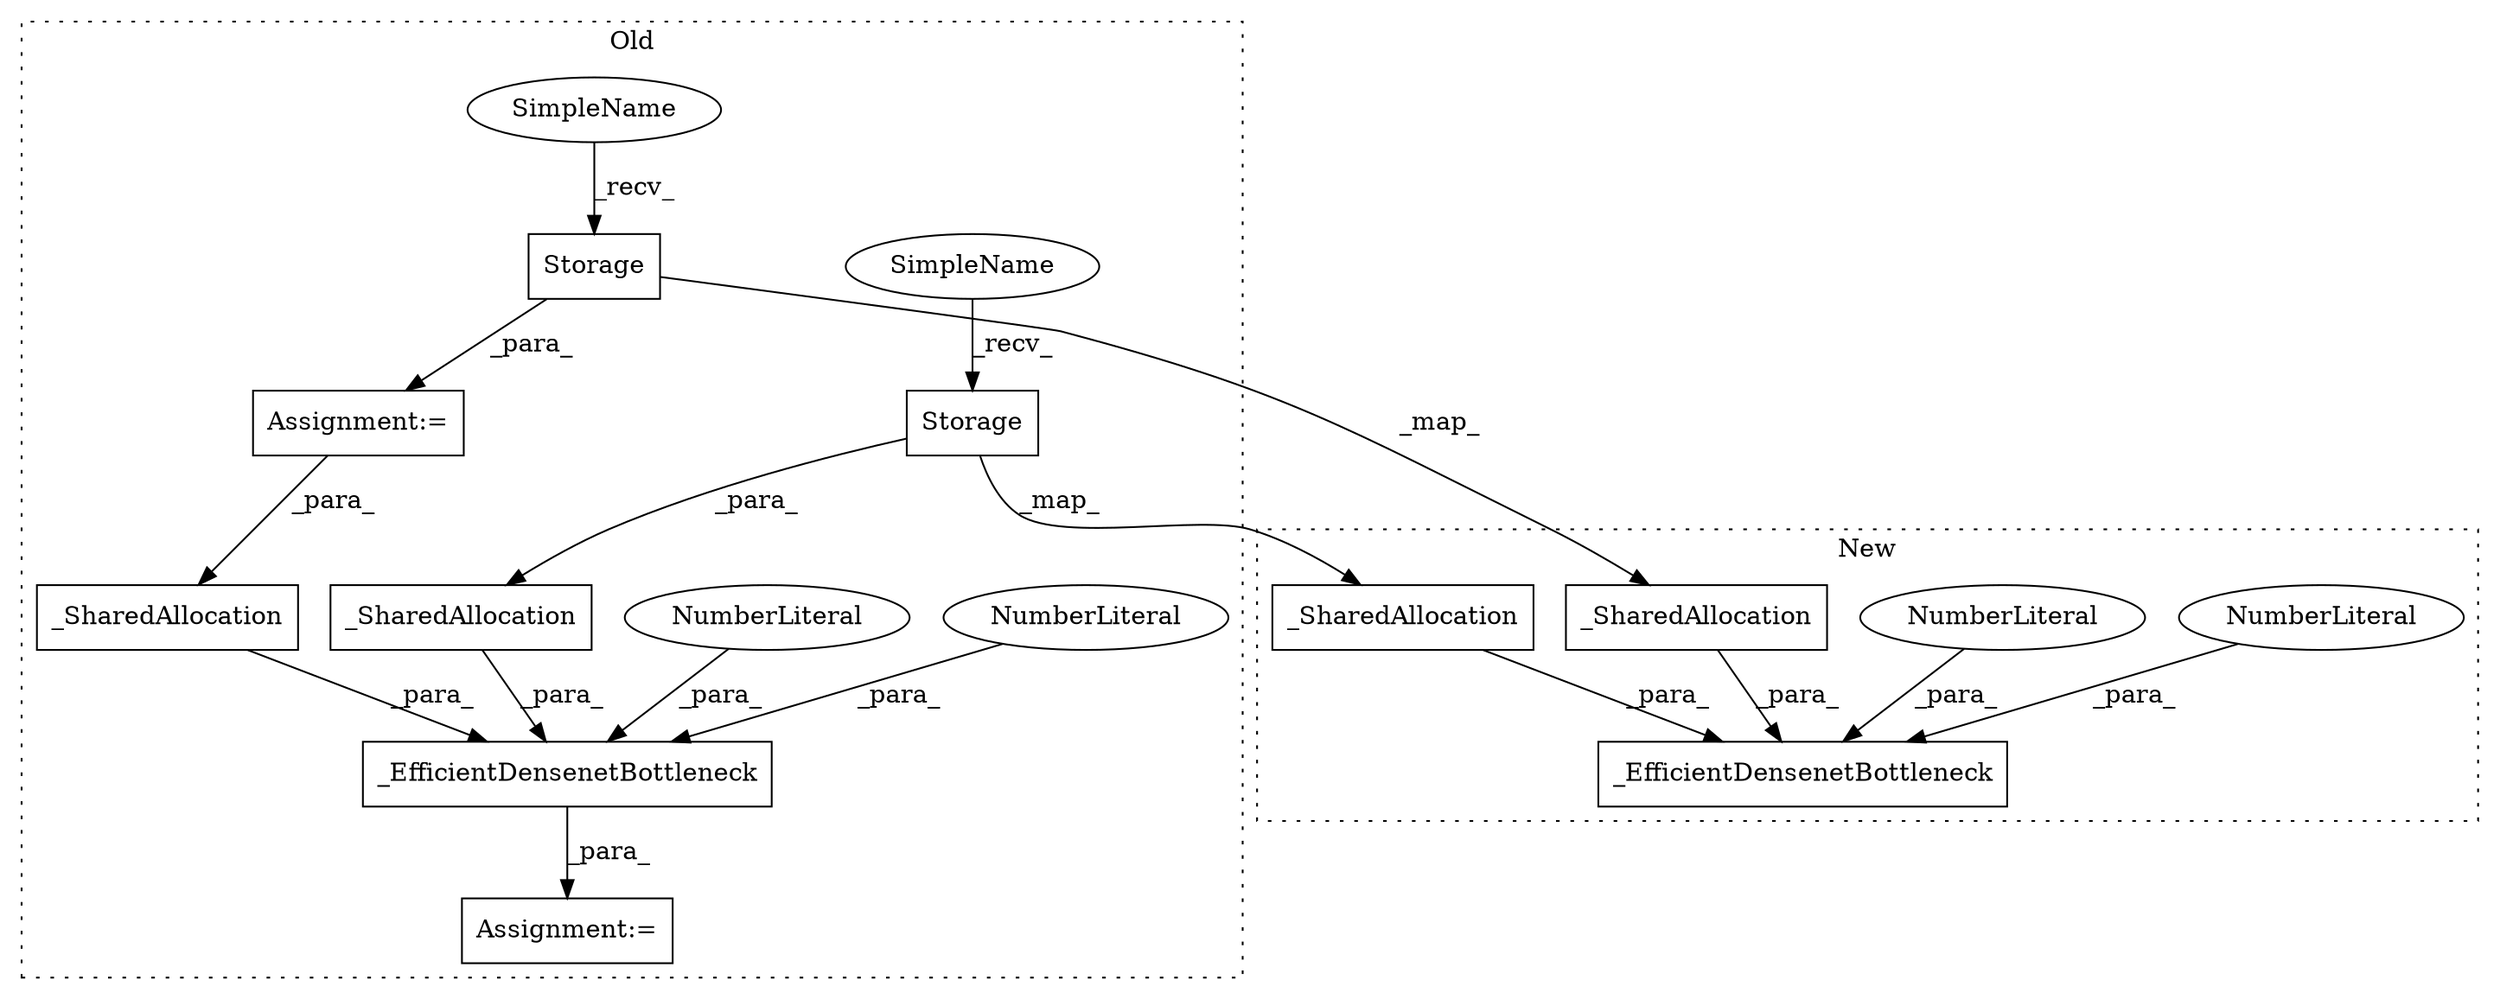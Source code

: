 digraph G {
subgraph cluster0 {
1 [label="_SharedAllocation" a="32" s="6236,6263" l="18,1" shape="box"];
5 [label="Storage" a="32" s="6130,6155" l="8,1" shape="box"];
7 [label="Storage" a="32" s="6082,6107" l="8,1" shape="box"];
9 [label="_EfficientDensenetBottleneck" a="32" s="6178,6268" l="29,1" shape="box"];
10 [label="NumberLiteral" a="34" s="6265" l="1" shape="ellipse"];
11 [label="NumberLiteral" a="34" s="6267" l="1" shape="ellipse"];
12 [label="Assignment:=" a="7" s="6123" l="1" shape="box"];
13 [label="Assignment:=" a="7" s="6177" l="1" shape="box"];
14 [label="_SharedAllocation" a="32" s="6207,6234" l="18,1" shape="box"];
15 [label="SimpleName" a="42" s="6076" l="5" shape="ellipse"];
16 [label="SimpleName" a="42" s="6124" l="5" shape="ellipse"];
label = "Old";
style="dotted";
}
subgraph cluster1 {
2 [label="_EfficientDensenetBottleneck" a="32" s="5808,5914" l="29,1" shape="box"];
3 [label="NumberLiteral" a="34" s="5913" l="1" shape="ellipse"];
4 [label="NumberLiteral" a="34" s="5911" l="1" shape="ellipse"];
6 [label="_SharedAllocation" a="32" s="5874,5909" l="18,1" shape="box"];
8 [label="_SharedAllocation" a="32" s="5837,5872" l="18,1" shape="box"];
label = "New";
style="dotted";
}
1 -> 9 [label="_para_"];
3 -> 2 [label="_para_"];
4 -> 2 [label="_para_"];
5 -> 6 [label="_map_"];
5 -> 12 [label="_para_"];
6 -> 2 [label="_para_"];
7 -> 14 [label="_para_"];
7 -> 8 [label="_map_"];
8 -> 2 [label="_para_"];
9 -> 13 [label="_para_"];
10 -> 9 [label="_para_"];
11 -> 9 [label="_para_"];
12 -> 1 [label="_para_"];
14 -> 9 [label="_para_"];
15 -> 7 [label="_recv_"];
16 -> 5 [label="_recv_"];
}